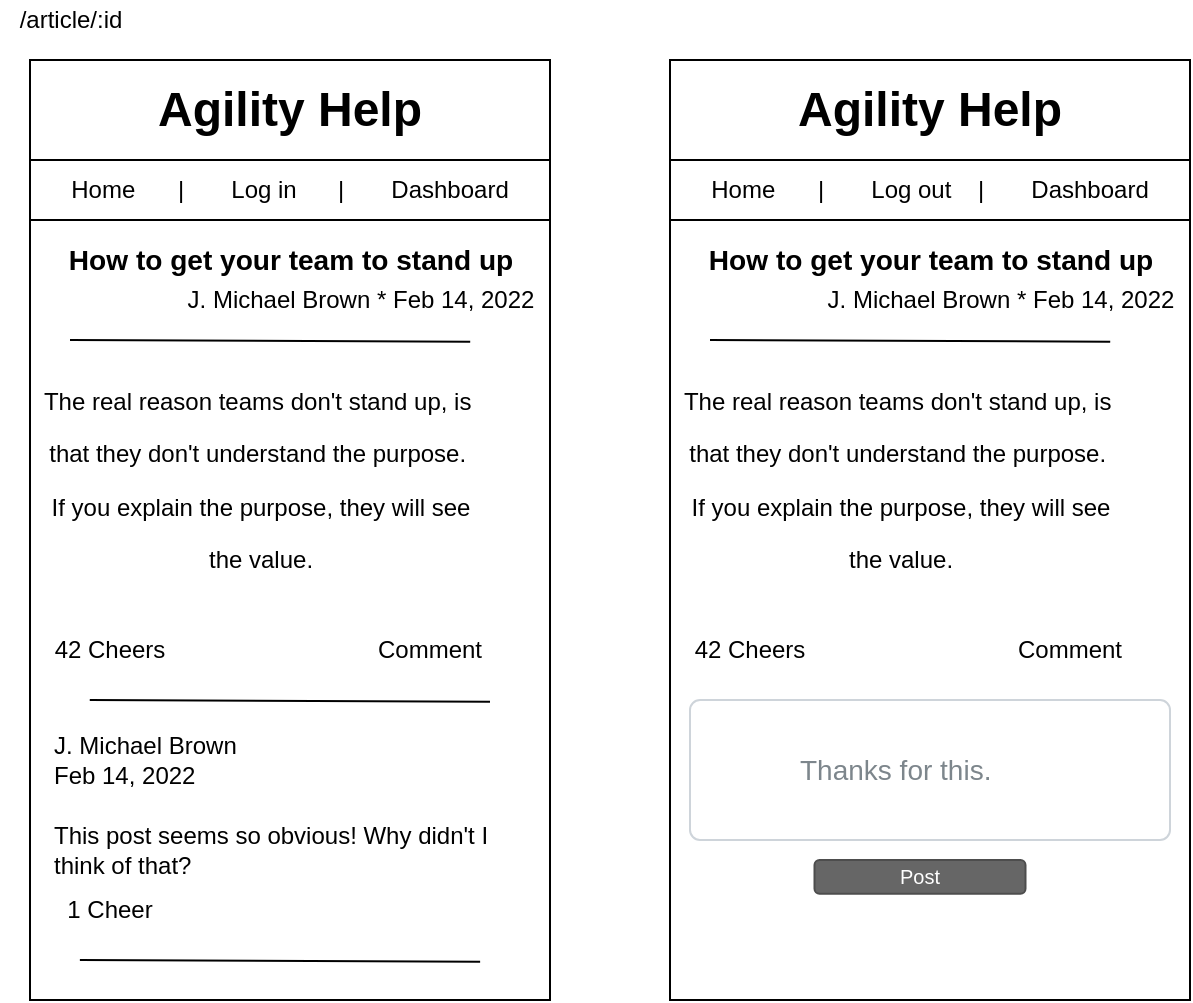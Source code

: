 <mxfile>
    <diagram id="X4t8laDDgqchACKT4Ocz" name="Page-1">
        <mxGraphModel dx="814" dy="312" grid="1" gridSize="10" guides="1" tooltips="1" connect="1" arrows="1" fold="1" page="1" pageScale="1" pageWidth="850" pageHeight="1100" math="0" shadow="0">
            <root>
                <mxCell id="0"/>
                <mxCell id="1" parent="0"/>
                <mxCell id="18" value="" style="rounded=0;whiteSpace=wrap;html=1;" parent="1" vertex="1">
                    <mxGeometry x="150" y="80" width="260" height="470" as="geometry"/>
                </mxCell>
                <mxCell id="19" value="&lt;h1&gt;Agility Help&lt;/h1&gt;" style="rounded=0;whiteSpace=wrap;html=1;" parent="1" vertex="1">
                    <mxGeometry x="150" y="80" width="260" height="50" as="geometry"/>
                </mxCell>
                <mxCell id="20" value="&lt;h3&gt;How to get your team to stand up&lt;/h3&gt;" style="text;html=1;resizable=0;autosize=1;align=center;verticalAlign=middle;points=[];fillColor=none;strokeColor=none;rounded=0;" parent="1" vertex="1">
                    <mxGeometry x="160" y="155" width="240" height="50" as="geometry"/>
                </mxCell>
                <mxCell id="21" value="J. Michael Brown * Feb 14, 2022" style="text;html=1;resizable=0;autosize=1;align=center;verticalAlign=middle;points=[];fillColor=none;strokeColor=none;rounded=0;" parent="1" vertex="1">
                    <mxGeometry x="220" y="190" width="190" height="20" as="geometry"/>
                </mxCell>
                <mxCell id="22" value="&lt;p&gt;The real reason teams don't stand up, is&amp;nbsp;&lt;/p&gt;&lt;p&gt;that they don't understand the purpose.&amp;nbsp;&lt;/p&gt;&lt;p&gt;If you explain the purpose, they will see&lt;/p&gt;&lt;p&gt;the value.&lt;/p&gt;" style="text;html=1;resizable=0;autosize=1;align=center;verticalAlign=middle;points=[];fillColor=none;strokeColor=none;rounded=0;" parent="1" vertex="1">
                    <mxGeometry x="150" y="230" width="230" height="120" as="geometry"/>
                </mxCell>
                <mxCell id="24" value="" style="endArrow=none;html=1;entryX=0.957;entryY=-0.076;entryDx=0;entryDy=0;entryPerimeter=0;" parent="1" target="22" edge="1">
                    <mxGeometry width="50" height="50" relative="1" as="geometry">
                        <mxPoint x="170" y="220" as="sourcePoint"/>
                        <mxPoint x="310" y="220" as="targetPoint"/>
                    </mxGeometry>
                </mxCell>
                <mxCell id="31" value="&lt;p&gt;Home&lt;span style=&quot;white-space: pre&quot;&gt;&#9;&lt;/span&gt;|&lt;span style=&quot;white-space: pre&quot;&gt;&#9;&lt;/span&gt;Log in&lt;span style=&quot;white-space: pre&quot;&gt;&#9;&lt;/span&gt;|&lt;span style=&quot;white-space: pre&quot;&gt;&#9;&lt;/span&gt;Dashboard&lt;/p&gt;" style="rounded=0;whiteSpace=wrap;html=1;" parent="1" vertex="1">
                    <mxGeometry x="150" y="130" width="260" height="30" as="geometry"/>
                </mxCell>
                <mxCell id="46" value="42 Cheers" style="text;html=1;strokeColor=none;fillColor=none;align=center;verticalAlign=middle;whiteSpace=wrap;rounded=0;" vertex="1" parent="1">
                    <mxGeometry x="160" y="360" width="60" height="30" as="geometry"/>
                </mxCell>
                <mxCell id="47" value="" style="endArrow=none;html=1;entryX=0.957;entryY=-0.076;entryDx=0;entryDy=0;entryPerimeter=0;" edge="1" parent="1">
                    <mxGeometry width="50" height="50" relative="1" as="geometry">
                        <mxPoint x="179.89" y="400" as="sourcePoint"/>
                        <mxPoint x="380.0" y="400.88" as="targetPoint"/>
                    </mxGeometry>
                </mxCell>
                <mxCell id="48" value="J. Michael Brown&lt;br&gt;Feb 14, 2022" style="text;html=1;resizable=0;autosize=1;align=left;verticalAlign=middle;points=[];fillColor=none;strokeColor=none;rounded=0;" vertex="1" parent="1">
                    <mxGeometry x="160" y="415" width="110" height="30" as="geometry"/>
                </mxCell>
                <mxCell id="49" value="This post seems so obvious! Why didn't I&lt;br&gt;think of that?" style="text;html=1;resizable=0;autosize=1;align=left;verticalAlign=middle;points=[];fillColor=none;strokeColor=none;rounded=0;" vertex="1" parent="1">
                    <mxGeometry x="160" y="460" width="230" height="30" as="geometry"/>
                </mxCell>
                <mxCell id="50" value="1 Cheer" style="text;html=1;strokeColor=none;fillColor=none;align=center;verticalAlign=middle;whiteSpace=wrap;rounded=0;" vertex="1" parent="1">
                    <mxGeometry x="160" y="490" width="60" height="30" as="geometry"/>
                </mxCell>
                <mxCell id="51" value="" style="endArrow=none;html=1;entryX=0.957;entryY=-0.076;entryDx=0;entryDy=0;entryPerimeter=0;" edge="1" parent="1">
                    <mxGeometry width="50" height="50" relative="1" as="geometry">
                        <mxPoint x="174.95" y="530" as="sourcePoint"/>
                        <mxPoint x="375.06" y="530.88" as="targetPoint"/>
                    </mxGeometry>
                </mxCell>
                <mxCell id="52" value="Comment" style="text;html=1;strokeColor=none;fillColor=none;align=center;verticalAlign=middle;whiteSpace=wrap;rounded=0;" vertex="1" parent="1">
                    <mxGeometry x="320" y="360" width="60" height="30" as="geometry"/>
                </mxCell>
                <mxCell id="53" value="" style="rounded=0;whiteSpace=wrap;html=1;" vertex="1" parent="1">
                    <mxGeometry x="470" y="80" width="260" height="470" as="geometry"/>
                </mxCell>
                <mxCell id="54" value="&lt;h1&gt;Agility Help&lt;/h1&gt;" style="rounded=0;whiteSpace=wrap;html=1;" vertex="1" parent="1">
                    <mxGeometry x="470" y="80" width="260" height="50" as="geometry"/>
                </mxCell>
                <mxCell id="55" value="&lt;h3&gt;How to get your team to stand up&lt;/h3&gt;" style="text;html=1;resizable=0;autosize=1;align=center;verticalAlign=middle;points=[];fillColor=none;strokeColor=none;rounded=0;" vertex="1" parent="1">
                    <mxGeometry x="480" y="155" width="240" height="50" as="geometry"/>
                </mxCell>
                <mxCell id="56" value="J. Michael Brown * Feb 14, 2022" style="text;html=1;resizable=0;autosize=1;align=center;verticalAlign=middle;points=[];fillColor=none;strokeColor=none;rounded=0;" vertex="1" parent="1">
                    <mxGeometry x="540" y="190" width="190" height="20" as="geometry"/>
                </mxCell>
                <mxCell id="57" value="&lt;p&gt;The real reason teams don't stand up, is&amp;nbsp;&lt;/p&gt;&lt;p&gt;that they don't understand the purpose.&amp;nbsp;&lt;/p&gt;&lt;p&gt;If you explain the purpose, they will see&lt;/p&gt;&lt;p&gt;the value.&lt;/p&gt;" style="text;html=1;resizable=0;autosize=1;align=center;verticalAlign=middle;points=[];fillColor=none;strokeColor=none;rounded=0;" vertex="1" parent="1">
                    <mxGeometry x="470" y="230" width="230" height="120" as="geometry"/>
                </mxCell>
                <mxCell id="58" value="" style="endArrow=none;html=1;entryX=0.957;entryY=-0.076;entryDx=0;entryDy=0;entryPerimeter=0;" edge="1" parent="1" target="57">
                    <mxGeometry width="50" height="50" relative="1" as="geometry">
                        <mxPoint x="490" y="220" as="sourcePoint"/>
                        <mxPoint x="630" y="220" as="targetPoint"/>
                    </mxGeometry>
                </mxCell>
                <mxCell id="59" value="&lt;p&gt;Home&lt;span style=&quot;white-space: pre&quot;&gt;&#9;&lt;/span&gt;|&lt;span style=&quot;white-space: pre&quot;&gt;&#9;&lt;/span&gt;Log out&lt;span style=&quot;white-space: pre&quot;&gt;&#9;&lt;/span&gt;|&lt;span style=&quot;white-space: pre&quot;&gt;&#9;&lt;/span&gt;Dashboard&lt;/p&gt;" style="rounded=0;whiteSpace=wrap;html=1;" vertex="1" parent="1">
                    <mxGeometry x="470" y="130" width="260" height="30" as="geometry"/>
                </mxCell>
                <mxCell id="60" value="42 Cheers" style="text;html=1;strokeColor=none;fillColor=none;align=center;verticalAlign=middle;whiteSpace=wrap;rounded=0;" vertex="1" parent="1">
                    <mxGeometry x="480" y="360" width="60" height="30" as="geometry"/>
                </mxCell>
                <mxCell id="66" value="Comment" style="text;html=1;strokeColor=none;fillColor=none;align=center;verticalAlign=middle;whiteSpace=wrap;rounded=0;" vertex="1" parent="1">
                    <mxGeometry x="640" y="360" width="60" height="30" as="geometry"/>
                </mxCell>
                <mxCell id="77" value="Thanks for this." style="html=1;shadow=0;dashed=0;shape=mxgraph.bootstrap.rrect;rSize=5;strokeColor=#CED4DA;html=1;whiteSpace=wrap;fillColor=#FFFFFF;fontColor=#7D868C;align=left;spacing=15;spacingLeft=40;fontSize=14;" vertex="1" parent="1">
                    <mxGeometry x="480" y="400" width="240" height="70" as="geometry"/>
                </mxCell>
                <mxCell id="79" value="Post" style="rounded=1;html=1;shadow=0;dashed=0;whiteSpace=wrap;fontSize=10;fillColor=#666666;align=center;strokeColor=#4D4D4D;fontColor=#ffffff;" vertex="1" parent="1">
                    <mxGeometry x="542.25" y="480" width="105.5" height="16.88" as="geometry"/>
                </mxCell>
                <mxCell id="80" value="/article/:id" style="text;html=1;resizable=0;autosize=1;align=center;verticalAlign=middle;points=[];fillColor=none;strokeColor=none;rounded=0;" vertex="1" parent="1">
                    <mxGeometry x="135" y="50" width="70" height="20" as="geometry"/>
                </mxCell>
            </root>
        </mxGraphModel>
    </diagram>
</mxfile>
